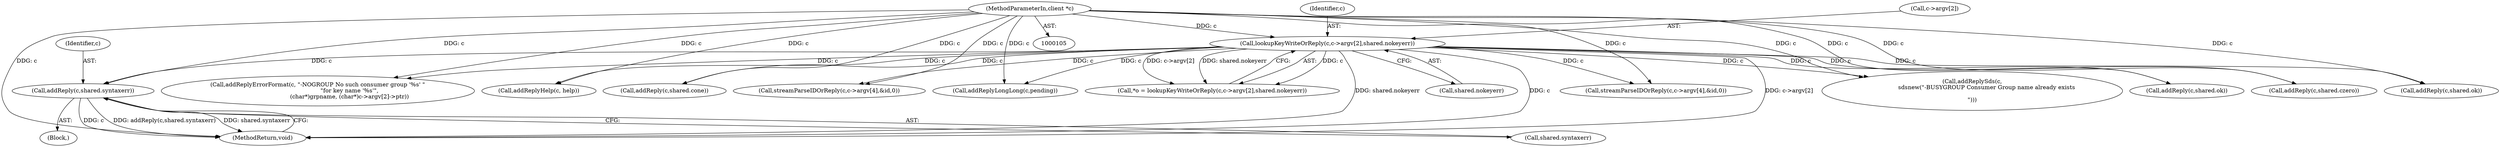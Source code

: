 digraph "0_redis_c04082cf138f1f51cedf05ee9ad36fb6763cafc6@pointer" {
"1000422" [label="(Call,addReply(c,shared.syntaxerr))"];
"1000143" [label="(Call,lookupKeyWriteOrReply(c,c->argv[2],shared.nokeyerr))"];
"1000106" [label="(MethodParameterIn,client *c)"];
"1000421" [label="(Block,)"];
"1000423" [label="(Identifier,c)"];
"1000191" [label="(Call,addReplyErrorFormat(c, \"-NOGROUP No such consumer group '%s' \"\n                                   \"for key name '%s'\",\n                                   (char*)grpname, (char*)c->argv[2]->ptr))"];
"1000145" [label="(Call,c->argv[2])"];
"1000424" [label="(Call,shared.syntaxerr)"];
"1000427" [label="(MethodReturn,void)"];
"1000240" [label="(Call,streamParseIDOrReply(c,c->argv[4],&id,0))"];
"1000373" [label="(Call,addReply(c,shared.czero))"];
"1000143" [label="(Call,lookupKeyWriteOrReply(c,c->argv[2],shared.nokeyerr))"];
"1000277" [label="(Call,addReplySds(c,\n                sdsnew(\"-BUSYGROUP Consumer Group name already exists\r\n\")))"];
"1000417" [label="(Call,addReplyHelp(c, help))"];
"1000366" [label="(Call,addReply(c,shared.cone))"];
"1000315" [label="(Call,streamParseIDOrReply(c,c->argv[4],&id,0))"];
"1000422" [label="(Call,addReply(c,shared.syntaxerr))"];
"1000106" [label="(MethodParameterIn,client *c)"];
"1000150" [label="(Call,shared.nokeyerr)"];
"1000144" [label="(Identifier,c)"];
"1000333" [label="(Call,addReply(c,shared.ok))"];
"1000266" [label="(Call,addReply(c,shared.ok))"];
"1000403" [label="(Call,addReplyLongLong(c,pending))"];
"1000141" [label="(Call,*o = lookupKeyWriteOrReply(c,c->argv[2],shared.nokeyerr))"];
"1000422" -> "1000421"  [label="AST: "];
"1000422" -> "1000424"  [label="CFG: "];
"1000423" -> "1000422"  [label="AST: "];
"1000424" -> "1000422"  [label="AST: "];
"1000427" -> "1000422"  [label="CFG: "];
"1000422" -> "1000427"  [label="DDG: c"];
"1000422" -> "1000427"  [label="DDG: addReply(c,shared.syntaxerr)"];
"1000422" -> "1000427"  [label="DDG: shared.syntaxerr"];
"1000143" -> "1000422"  [label="DDG: c"];
"1000106" -> "1000422"  [label="DDG: c"];
"1000143" -> "1000141"  [label="AST: "];
"1000143" -> "1000150"  [label="CFG: "];
"1000144" -> "1000143"  [label="AST: "];
"1000145" -> "1000143"  [label="AST: "];
"1000150" -> "1000143"  [label="AST: "];
"1000141" -> "1000143"  [label="CFG: "];
"1000143" -> "1000427"  [label="DDG: c"];
"1000143" -> "1000427"  [label="DDG: c->argv[2]"];
"1000143" -> "1000427"  [label="DDG: shared.nokeyerr"];
"1000143" -> "1000141"  [label="DDG: c"];
"1000143" -> "1000141"  [label="DDG: c->argv[2]"];
"1000143" -> "1000141"  [label="DDG: shared.nokeyerr"];
"1000106" -> "1000143"  [label="DDG: c"];
"1000143" -> "1000191"  [label="DDG: c"];
"1000143" -> "1000240"  [label="DDG: c"];
"1000143" -> "1000266"  [label="DDG: c"];
"1000143" -> "1000277"  [label="DDG: c"];
"1000143" -> "1000315"  [label="DDG: c"];
"1000143" -> "1000333"  [label="DDG: c"];
"1000143" -> "1000366"  [label="DDG: c"];
"1000143" -> "1000373"  [label="DDG: c"];
"1000143" -> "1000403"  [label="DDG: c"];
"1000143" -> "1000417"  [label="DDG: c"];
"1000106" -> "1000105"  [label="AST: "];
"1000106" -> "1000427"  [label="DDG: c"];
"1000106" -> "1000191"  [label="DDG: c"];
"1000106" -> "1000240"  [label="DDG: c"];
"1000106" -> "1000266"  [label="DDG: c"];
"1000106" -> "1000277"  [label="DDG: c"];
"1000106" -> "1000315"  [label="DDG: c"];
"1000106" -> "1000333"  [label="DDG: c"];
"1000106" -> "1000366"  [label="DDG: c"];
"1000106" -> "1000373"  [label="DDG: c"];
"1000106" -> "1000403"  [label="DDG: c"];
"1000106" -> "1000417"  [label="DDG: c"];
}
